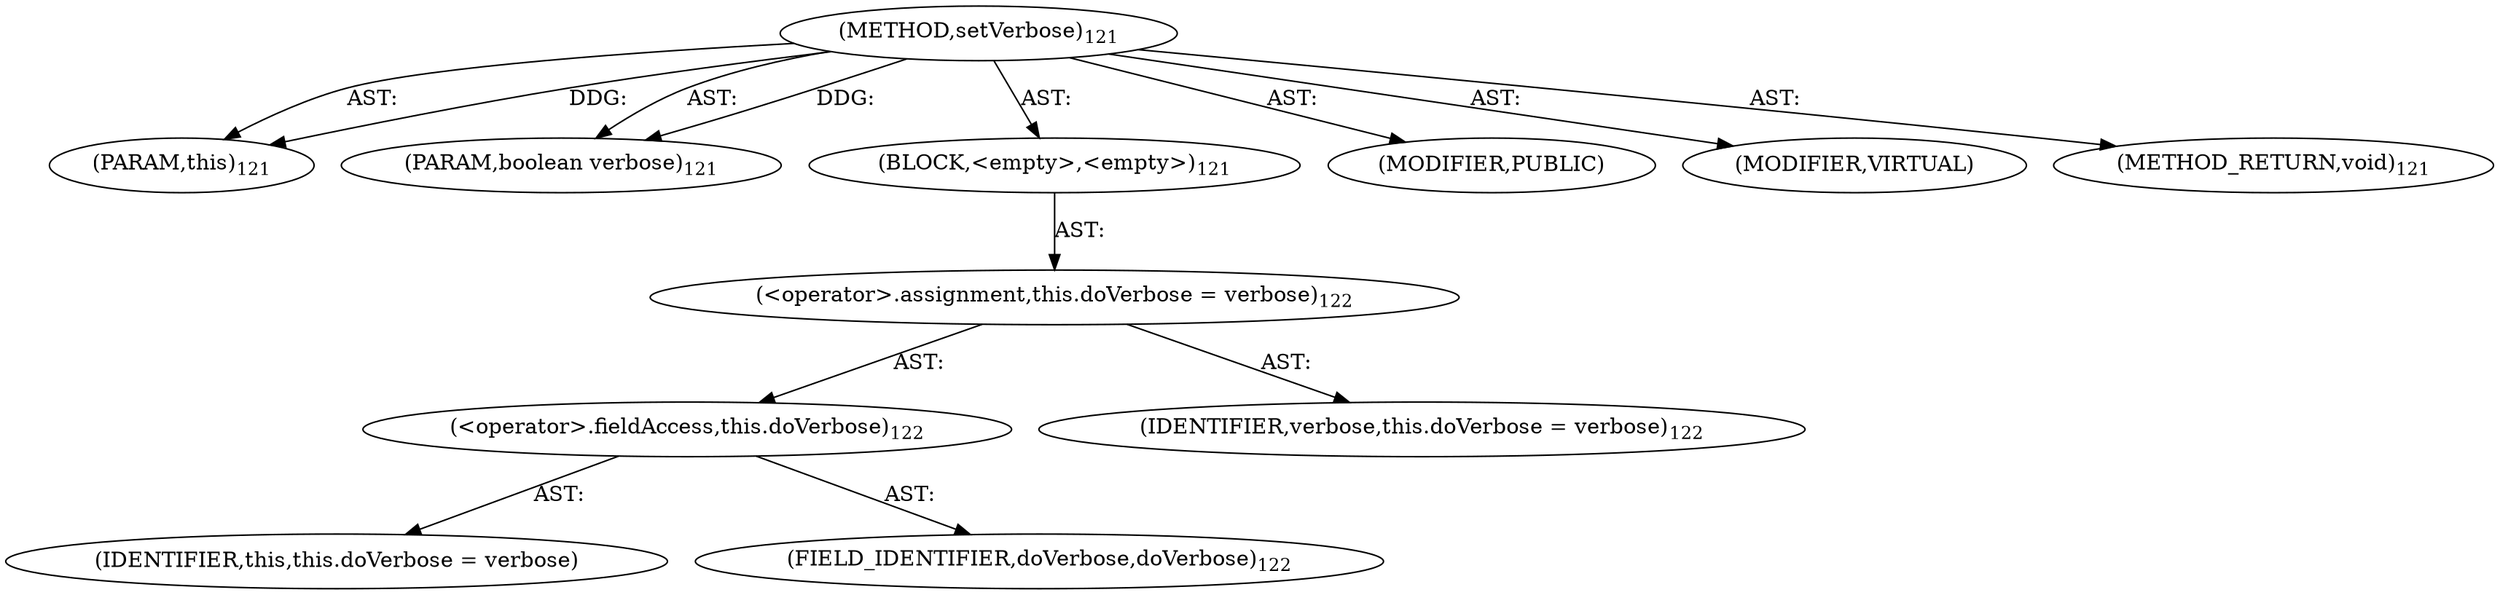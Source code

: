 digraph "setVerbose" {  
"111669149699" [label = <(METHOD,setVerbose)<SUB>121</SUB>> ]
"115964117002" [label = <(PARAM,this)<SUB>121</SUB>> ]
"115964117003" [label = <(PARAM,boolean verbose)<SUB>121</SUB>> ]
"25769803779" [label = <(BLOCK,&lt;empty&gt;,&lt;empty&gt;)<SUB>121</SUB>> ]
"30064771078" [label = <(&lt;operator&gt;.assignment,this.doVerbose = verbose)<SUB>122</SUB>> ]
"30064771079" [label = <(&lt;operator&gt;.fieldAccess,this.doVerbose)<SUB>122</SUB>> ]
"68719476767" [label = <(IDENTIFIER,this,this.doVerbose = verbose)> ]
"55834574851" [label = <(FIELD_IDENTIFIER,doVerbose,doVerbose)<SUB>122</SUB>> ]
"68719476768" [label = <(IDENTIFIER,verbose,this.doVerbose = verbose)<SUB>122</SUB>> ]
"133143986190" [label = <(MODIFIER,PUBLIC)> ]
"133143986191" [label = <(MODIFIER,VIRTUAL)> ]
"128849018883" [label = <(METHOD_RETURN,void)<SUB>121</SUB>> ]
  "111669149699" -> "115964117002"  [ label = "AST: "] 
  "111669149699" -> "115964117003"  [ label = "AST: "] 
  "111669149699" -> "25769803779"  [ label = "AST: "] 
  "111669149699" -> "133143986190"  [ label = "AST: "] 
  "111669149699" -> "133143986191"  [ label = "AST: "] 
  "111669149699" -> "128849018883"  [ label = "AST: "] 
  "25769803779" -> "30064771078"  [ label = "AST: "] 
  "30064771078" -> "30064771079"  [ label = "AST: "] 
  "30064771078" -> "68719476768"  [ label = "AST: "] 
  "30064771079" -> "68719476767"  [ label = "AST: "] 
  "30064771079" -> "55834574851"  [ label = "AST: "] 
  "111669149699" -> "115964117002"  [ label = "DDG: "] 
  "111669149699" -> "115964117003"  [ label = "DDG: "] 
}
